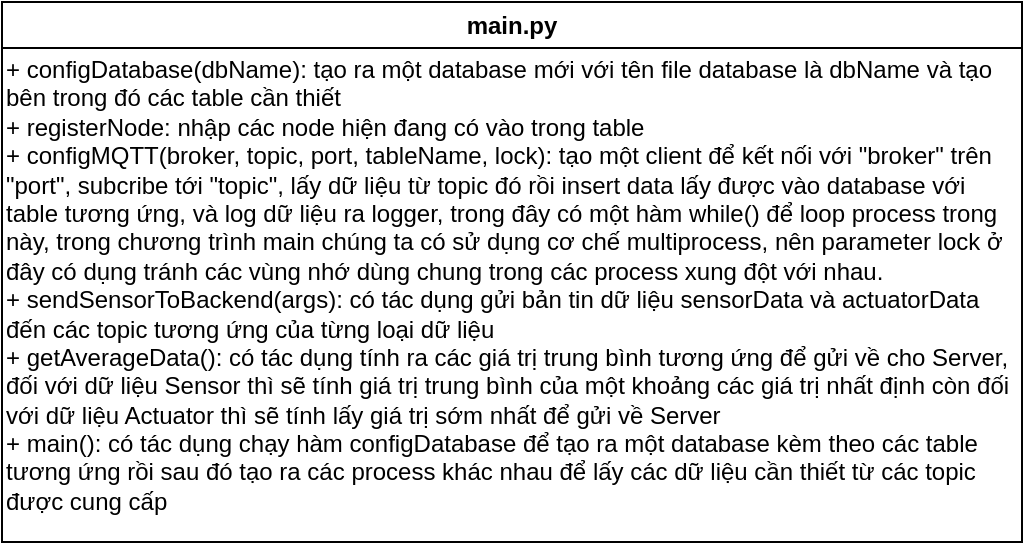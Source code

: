 <mxfile version="21.3.2" type="device" pages="2">
  <diagram name="function" id="hT1Ywfh6SvQfCL9Nsf9-">
    <mxGraphModel dx="519" dy="297" grid="1" gridSize="10" guides="1" tooltips="1" connect="1" arrows="1" fold="1" page="1" pageScale="1" pageWidth="850" pageHeight="1100" math="0" shadow="0">
      <root>
        <mxCell id="0" />
        <mxCell id="1" parent="0" />
        <mxCell id="VE-JsfOYYxwzHxKVbU2H-5" value="main.py" style="swimlane;whiteSpace=wrap;html=1;" parent="1" vertex="1">
          <mxGeometry x="180" y="20" width="510" height="270" as="geometry" />
        </mxCell>
        <mxCell id="VE-JsfOYYxwzHxKVbU2H-7" value="+&amp;nbsp;configDatabase(dbName): tạo ra một database mới với tên file database là dbName và tạo bên trong đó các table cần thiết&lt;br&gt;+ registerNode: nhập các node hiện đang có vào trong table&amp;nbsp;&lt;br&gt;+ configMQTT(broker, topic, port, tableName, lock): tạo một client để kết nối với &quot;broker&quot; trên &quot;port&quot;, subcribe tới &quot;topic&quot;, lấy dữ liệu từ topic đó rồi insert data lấy được vào database với table tương ứng, và log dữ liệu ra logger, trong đây có một hàm while() để loop process trong này, trong chương trình main chúng ta có sử dụng cơ chế multiprocess, nên parameter lock ở đây có dụng tránh các vùng nhớ dùng chung trong các process xung đột với nhau.&lt;br&gt;+&amp;nbsp;sendSensorToBackend(args): có tác dụng gửi bản tin dữ liệu sensorData và actuatorData đến các topic tương ứng của từng loại dữ liệu&lt;br&gt;+&amp;nbsp;getAverageData(): có tác dụng tính ra các giá trị trung bình tương ứng để gửi về cho Server, đối với dữ liệu Sensor thì sẽ tính giá trị trung bình của một khoảng các giá trị nhất định còn đối với dữ liệu Actuator thì sẽ tính lấy giá trị sớm nhất để gửi về Server&amp;nbsp;&lt;br&gt;+ main(): có tác dụng chạy hàm configDatabase để tạo ra một database kèm theo các table tương ứng rồi sau đó tạo ra các process khác nhau để lấy các dữ liệu cần thiết từ các topic được cung cấp&lt;br&gt;&amp;nbsp;&amp;nbsp;&lt;span style=&quot;font-family: Consolas, &amp;quot;Courier New&amp;quot;, monospace; font-size: 14px; color: rgb(145, 146, 136);&quot;&gt;&lt;br&gt;&lt;/span&gt;" style="text;html=1;strokeColor=none;fillColor=none;align=left;verticalAlign=top;whiteSpace=wrap;rounded=0;horizontal=1;" parent="VE-JsfOYYxwzHxKVbU2H-5" vertex="1">
          <mxGeometry y="20" width="510" height="240" as="geometry" />
        </mxCell>
      </root>
    </mxGraphModel>
  </diagram>
  <diagram id="1N9MUwGKsVIrfUl34N3B" name="flowchart">
    <mxGraphModel dx="1034" dy="509" grid="1" gridSize="10" guides="1" tooltips="1" connect="1" arrows="1" fold="1" page="1" pageScale="1" pageWidth="850" pageHeight="1100" math="0" shadow="0">
      <root>
        <mxCell id="0" />
        <mxCell id="1" parent="0" />
        <mxCell id="G1Mtcgm_ZPWNT1dmOo4D-1" style="edgeStyle=orthogonalEdgeStyle;rounded=0;orthogonalLoop=1;jettySize=auto;html=1;exitX=0.5;exitY=1;exitDx=0;exitDy=0;entryX=0.5;entryY=0;entryDx=0;entryDy=0;" parent="1" source="G1Mtcgm_ZPWNT1dmOo4D-2" target="G1Mtcgm_ZPWNT1dmOo4D-4" edge="1">
          <mxGeometry relative="1" as="geometry" />
        </mxCell>
        <mxCell id="G1Mtcgm_ZPWNT1dmOo4D-2" value="Start" style="rounded=1;whiteSpace=wrap;html=1;fontSize=12;glass=0;strokeWidth=1;shadow=0;" parent="1" vertex="1">
          <mxGeometry x="370" y="100" width="80" height="30" as="geometry" />
        </mxCell>
        <mxCell id="G1Mtcgm_ZPWNT1dmOo4D-3" style="edgeStyle=orthogonalEdgeStyle;rounded=0;orthogonalLoop=1;jettySize=auto;html=1;exitX=0.5;exitY=1;exitDx=0;exitDy=0;entryX=0.5;entryY=0;entryDx=0;entryDy=0;" parent="1" source="G1Mtcgm_ZPWNT1dmOo4D-4" target="G1Mtcgm_ZPWNT1dmOo4D-6" edge="1">
          <mxGeometry relative="1" as="geometry" />
        </mxCell>
        <mxCell id="G1Mtcgm_ZPWNT1dmOo4D-4" value="Create class Log object for main process" style="rounded=0;whiteSpace=wrap;html=1;" parent="1" vertex="1">
          <mxGeometry x="340" y="160" width="140" height="40" as="geometry" />
        </mxCell>
        <mxCell id="G1Mtcgm_ZPWNT1dmOo4D-5" style="edgeStyle=orthogonalEdgeStyle;rounded=0;orthogonalLoop=1;jettySize=auto;html=1;exitX=0.5;exitY=1;exitDx=0;exitDy=0;entryX=0.5;entryY=0;entryDx=0;entryDy=0;" parent="1" source="G1Mtcgm_ZPWNT1dmOo4D-6" target="G1Mtcgm_ZPWNT1dmOo4D-8" edge="1">
          <mxGeometry relative="1" as="geometry" />
        </mxCell>
        <mxCell id="mzz98R4WJEfQ6iORSbBR-9" style="edgeStyle=orthogonalEdgeStyle;rounded=0;orthogonalLoop=1;jettySize=auto;html=1;exitX=0.5;exitY=1;exitDx=0;exitDy=0;entryX=0.5;entryY=0;entryDx=0;entryDy=0;" edge="1" parent="1" source="G1Mtcgm_ZPWNT1dmOo4D-6" target="mzz98R4WJEfQ6iORSbBR-2">
          <mxGeometry relative="1" as="geometry" />
        </mxCell>
        <mxCell id="mzz98R4WJEfQ6iORSbBR-16" style="edgeStyle=orthogonalEdgeStyle;rounded=0;orthogonalLoop=1;jettySize=auto;html=1;exitX=0.5;exitY=1;exitDx=0;exitDy=0;entryX=0.5;entryY=0;entryDx=0;entryDy=0;" edge="1" parent="1" source="G1Mtcgm_ZPWNT1dmOo4D-6" target="NHDitrxnjSwB4h_8cUjW-2">
          <mxGeometry relative="1" as="geometry" />
        </mxCell>
        <mxCell id="G1Mtcgm_ZPWNT1dmOo4D-6" value="Create a database if datasbase doesnot exist or directly connect to the existing database, create all tables needed" style="rounded=0;whiteSpace=wrap;html=1;" parent="1" vertex="1">
          <mxGeometry x="320" y="230" width="180" height="70" as="geometry" />
        </mxCell>
        <mxCell id="G1Mtcgm_ZPWNT1dmOo4D-7" style="edgeStyle=orthogonalEdgeStyle;rounded=0;orthogonalLoop=1;jettySize=auto;html=1;exitX=0.5;exitY=1;exitDx=0;exitDy=0;entryX=0.5;entryY=0;entryDx=0;entryDy=0;" parent="1" source="G1Mtcgm_ZPWNT1dmOo4D-8" target="G1Mtcgm_ZPWNT1dmOo4D-10" edge="1">
          <mxGeometry relative="1" as="geometry" />
        </mxCell>
        <mxCell id="G1Mtcgm_ZPWNT1dmOo4D-8" value="Create a client, connect it to emqx on own computer" style="rounded=0;whiteSpace=wrap;html=1;" parent="1" vertex="1">
          <mxGeometry x="72.5" y="350" width="135" height="60" as="geometry" />
        </mxCell>
        <mxCell id="G1Mtcgm_ZPWNT1dmOo4D-9" style="edgeStyle=orthogonalEdgeStyle;rounded=0;orthogonalLoop=1;jettySize=auto;html=1;exitX=0.5;exitY=1;exitDx=0;exitDy=0;entryX=0.5;entryY=0;entryDx=0;entryDy=0;" parent="1" source="G1Mtcgm_ZPWNT1dmOo4D-10" target="G1Mtcgm_ZPWNT1dmOo4D-11" edge="1">
          <mxGeometry relative="1" as="geometry" />
        </mxCell>
        <mxCell id="G1Mtcgm_ZPWNT1dmOo4D-10" value="Receive new data &lt;br&gt;from broker ?" style="rhombus;whiteSpace=wrap;html=1;" parent="1" vertex="1">
          <mxGeometry x="70" y="450" width="140" height="70" as="geometry" />
        </mxCell>
        <mxCell id="G1Mtcgm_ZPWNT1dmOo4D-11" value="Insert new data to database, log information to log file" style="rounded=0;whiteSpace=wrap;html=1;" parent="1" vertex="1">
          <mxGeometry x="80" y="550" width="120" height="60" as="geometry" />
        </mxCell>
        <mxCell id="G1Mtcgm_ZPWNT1dmOo4D-12" value="Yes" style="text;html=1;strokeColor=none;fillColor=none;align=center;verticalAlign=middle;whiteSpace=wrap;rounded=0;" parent="1" vertex="1">
          <mxGeometry x="120" y="520" width="60" height="30" as="geometry" />
        </mxCell>
        <mxCell id="G1Mtcgm_ZPWNT1dmOo4D-13" value="" style="endArrow=classic;html=1;rounded=0;exitX=0;exitY=0.5;exitDx=0;exitDy=0;" parent="1" source="G1Mtcgm_ZPWNT1dmOo4D-10" edge="1">
          <mxGeometry width="50" height="50" relative="1" as="geometry">
            <mxPoint x="140" y="500" as="sourcePoint" />
            <mxPoint x="140" y="430" as="targetPoint" />
            <Array as="points">
              <mxPoint x="50" y="485" />
              <mxPoint x="50" y="430" />
            </Array>
          </mxGeometry>
        </mxCell>
        <mxCell id="G1Mtcgm_ZPWNT1dmOo4D-14" value="No" style="text;html=1;strokeColor=none;fillColor=none;align=center;verticalAlign=middle;whiteSpace=wrap;rounded=0;" parent="1" vertex="1">
          <mxGeometry x="30" y="440" width="60" height="30" as="geometry" />
        </mxCell>
        <mxCell id="G1Mtcgm_ZPWNT1dmOo4D-15" value="" style="endArrow=none;html=1;rounded=0;exitX=0.5;exitY=1;exitDx=0;exitDy=0;" parent="1" source="G1Mtcgm_ZPWNT1dmOo4D-11" edge="1">
          <mxGeometry width="50" height="50" relative="1" as="geometry">
            <mxPoint x="140" y="590" as="sourcePoint" />
            <mxPoint x="50" y="430" as="targetPoint" />
            <Array as="points">
              <mxPoint x="140" y="640" />
              <mxPoint x="50" y="640" />
            </Array>
          </mxGeometry>
        </mxCell>
        <mxCell id="NHDitrxnjSwB4h_8cUjW-1" style="edgeStyle=orthogonalEdgeStyle;rounded=0;orthogonalLoop=1;jettySize=auto;html=1;exitX=0.5;exitY=1;exitDx=0;exitDy=0;entryX=0.5;entryY=0;entryDx=0;entryDy=0;" parent="1" source="NHDitrxnjSwB4h_8cUjW-2" target="NHDitrxnjSwB4h_8cUjW-4" edge="1">
          <mxGeometry relative="1" as="geometry" />
        </mxCell>
        <mxCell id="NHDitrxnjSwB4h_8cUjW-2" value="Create a client, connect it to emqx on own computer" style="rounded=0;whiteSpace=wrap;html=1;" parent="1" vertex="1">
          <mxGeometry x="342.5" y="350" width="135" height="60" as="geometry" />
        </mxCell>
        <mxCell id="NHDitrxnjSwB4h_8cUjW-3" style="edgeStyle=orthogonalEdgeStyle;rounded=0;orthogonalLoop=1;jettySize=auto;html=1;exitX=0.5;exitY=1;exitDx=0;exitDy=0;entryX=0.5;entryY=0;entryDx=0;entryDy=0;" parent="1" source="NHDitrxnjSwB4h_8cUjW-4" target="NHDitrxnjSwB4h_8cUjW-5" edge="1">
          <mxGeometry relative="1" as="geometry" />
        </mxCell>
        <mxCell id="NHDitrxnjSwB4h_8cUjW-4" value="Receive new data &lt;br&gt;from broker ?" style="rhombus;whiteSpace=wrap;html=1;" parent="1" vertex="1">
          <mxGeometry x="340" y="450" width="140" height="70" as="geometry" />
        </mxCell>
        <mxCell id="NHDitrxnjSwB4h_8cUjW-5" value="Insert new data to database, log information to log file" style="rounded=0;whiteSpace=wrap;html=1;" parent="1" vertex="1">
          <mxGeometry x="350" y="550" width="120" height="60" as="geometry" />
        </mxCell>
        <mxCell id="NHDitrxnjSwB4h_8cUjW-6" value="Yes" style="text;html=1;strokeColor=none;fillColor=none;align=center;verticalAlign=middle;whiteSpace=wrap;rounded=0;" parent="1" vertex="1">
          <mxGeometry x="390" y="520" width="60" height="30" as="geometry" />
        </mxCell>
        <mxCell id="NHDitrxnjSwB4h_8cUjW-7" value="" style="endArrow=classic;html=1;rounded=0;exitX=0;exitY=0.5;exitDx=0;exitDy=0;" parent="1" source="NHDitrxnjSwB4h_8cUjW-4" edge="1">
          <mxGeometry width="50" height="50" relative="1" as="geometry">
            <mxPoint x="410" y="500" as="sourcePoint" />
            <mxPoint x="410" y="430" as="targetPoint" />
            <Array as="points">
              <mxPoint x="320" y="485" />
              <mxPoint x="320" y="430" />
            </Array>
          </mxGeometry>
        </mxCell>
        <mxCell id="NHDitrxnjSwB4h_8cUjW-8" value="No" style="text;html=1;strokeColor=none;fillColor=none;align=center;verticalAlign=middle;whiteSpace=wrap;rounded=0;" parent="1" vertex="1">
          <mxGeometry x="220" y="440" width="60" height="30" as="geometry" />
        </mxCell>
        <mxCell id="NHDitrxnjSwB4h_8cUjW-9" value="" style="endArrow=none;html=1;rounded=0;exitX=0.5;exitY=1;exitDx=0;exitDy=0;" parent="1" source="NHDitrxnjSwB4h_8cUjW-5" edge="1">
          <mxGeometry width="50" height="50" relative="1" as="geometry">
            <mxPoint x="410" y="590" as="sourcePoint" />
            <mxPoint x="320" y="430" as="targetPoint" />
            <Array as="points">
              <mxPoint x="410" y="640" />
              <mxPoint x="320" y="640" />
            </Array>
          </mxGeometry>
        </mxCell>
        <mxCell id="mzz98R4WJEfQ6iORSbBR-1" style="edgeStyle=orthogonalEdgeStyle;rounded=0;orthogonalLoop=1;jettySize=auto;html=1;exitX=0.5;exitY=1;exitDx=0;exitDy=0;entryX=0.5;entryY=0;entryDx=0;entryDy=0;" edge="1" parent="1" source="mzz98R4WJEfQ6iORSbBR-2">
          <mxGeometry relative="1" as="geometry">
            <mxPoint x="650" y="450" as="targetPoint" />
          </mxGeometry>
        </mxCell>
        <mxCell id="mzz98R4WJEfQ6iORSbBR-2" value="Create a client, connect it to emqx on own computer" style="rounded=0;whiteSpace=wrap;html=1;" vertex="1" parent="1">
          <mxGeometry x="582.5" y="350" width="135" height="60" as="geometry" />
        </mxCell>
        <mxCell id="mzz98R4WJEfQ6iORSbBR-15" style="edgeStyle=orthogonalEdgeStyle;rounded=0;orthogonalLoop=1;jettySize=auto;html=1;exitX=0.5;exitY=1;exitDx=0;exitDy=0;" edge="1" parent="1" source="mzz98R4WJEfQ6iORSbBR-5">
          <mxGeometry relative="1" as="geometry">
            <mxPoint x="650" y="430" as="targetPoint" />
            <Array as="points">
              <mxPoint x="650" y="650" />
              <mxPoint x="531" y="650" />
            </Array>
          </mxGeometry>
        </mxCell>
        <mxCell id="mzz98R4WJEfQ6iORSbBR-5" value="wait 2 seconds" style="rounded=0;whiteSpace=wrap;html=1;" vertex="1" parent="1">
          <mxGeometry x="590" y="570" width="120" height="60" as="geometry" />
        </mxCell>
        <mxCell id="mzz98R4WJEfQ6iORSbBR-14" style="edgeStyle=orthogonalEdgeStyle;rounded=0;orthogonalLoop=1;jettySize=auto;html=1;exitX=0.5;exitY=1;exitDx=0;exitDy=0;entryX=0.5;entryY=0;entryDx=0;entryDy=0;" edge="1" parent="1" source="mzz98R4WJEfQ6iORSbBR-10" target="mzz98R4WJEfQ6iORSbBR-5">
          <mxGeometry relative="1" as="geometry" />
        </mxCell>
        <mxCell id="mzz98R4WJEfQ6iORSbBR-10" value="Send sensor-data and actuator data to bakend" style="rounded=0;whiteSpace=wrap;html=1;" vertex="1" parent="1">
          <mxGeometry x="560" y="450" width="180" height="70" as="geometry" />
        </mxCell>
      </root>
    </mxGraphModel>
  </diagram>
</mxfile>

